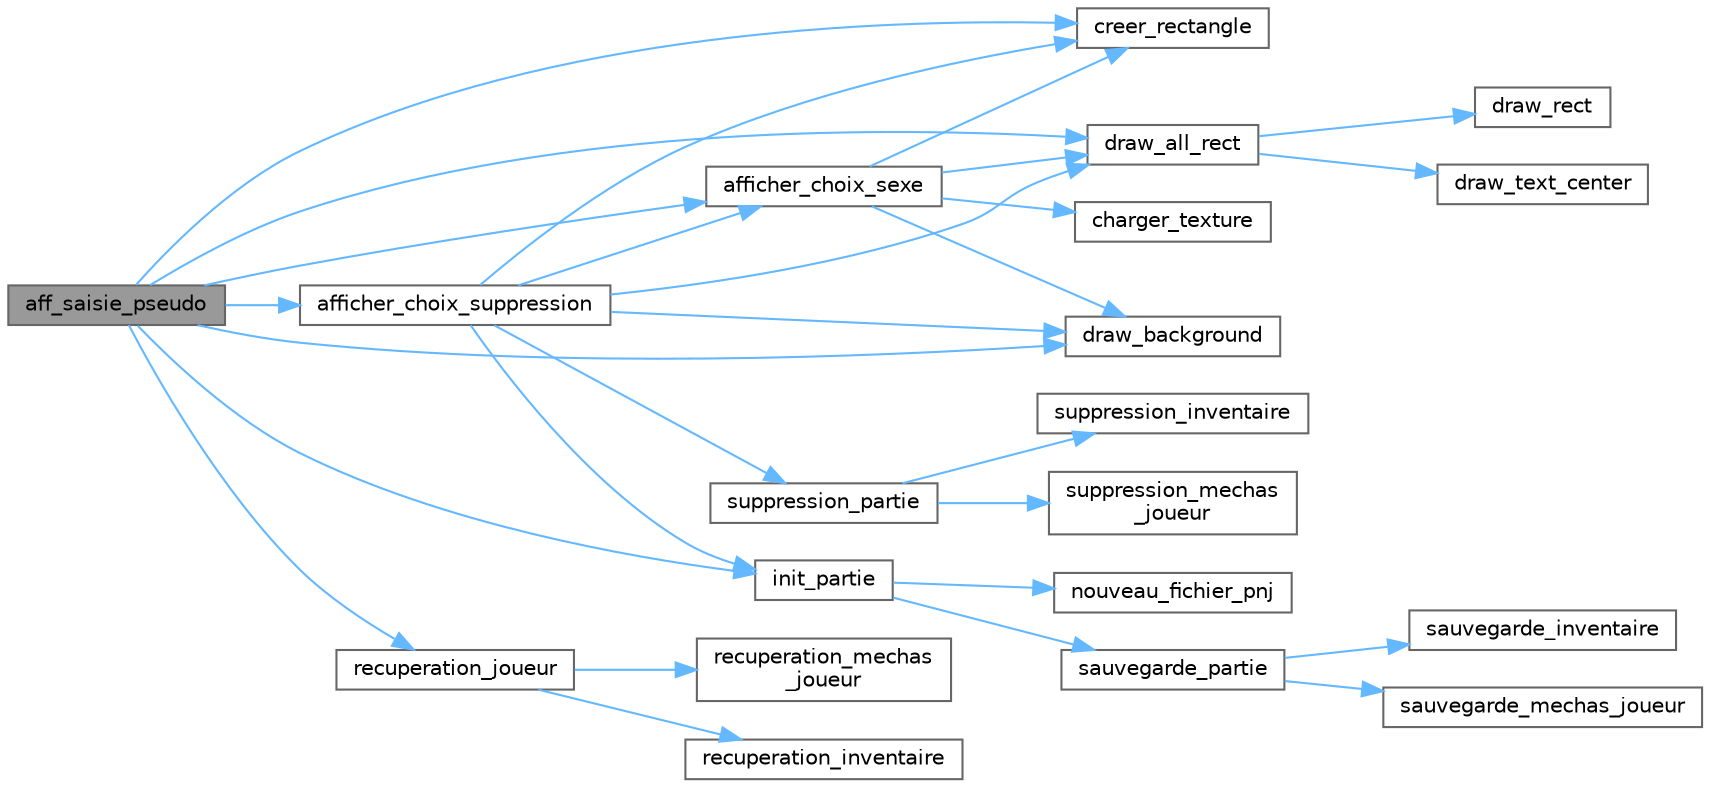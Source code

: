 digraph "aff_saisie_pseudo"
{
 // LATEX_PDF_SIZE
  bgcolor="transparent";
  edge [fontname=Helvetica,fontsize=10,labelfontname=Helvetica,labelfontsize=10];
  node [fontname=Helvetica,fontsize=10,shape=box,height=0.2,width=0.4];
  rankdir="LR";
  Node1 [id="Node000001",label="aff_saisie_pseudo",height=0.2,width=0.4,color="gray40", fillcolor="grey60", style="filled", fontcolor="black",tooltip="Affiche un écran permettant au joueur de saisir son pseudo et de démarrer une partie."];
  Node1 -> Node2 [id="edge1_Node000001_Node000002",color="steelblue1",style="solid",tooltip=" "];
  Node2 [id="Node000002",label="afficher_choix_sexe",height=0.2,width=0.4,color="grey40", fillcolor="white", style="filled",URL="$menu_8c.html#aa1f62d5ef2922f420fba49063416f5ab",tooltip="Affiche un écran permettant au joueur de choisir son sexe (Masculin ou Féminin)."];
  Node2 -> Node3 [id="edge2_Node000002_Node000003",color="steelblue1",style="solid",tooltip=" "];
  Node3 [id="Node000003",label="charger_texture",height=0.2,width=0.4,color="grey40", fillcolor="white", style="filled",URL="$menu_8c.html#a18a2045c75cbd09addc1567af7adc09d",tooltip="Charge une image depuis un fichier et la convertit en texture SDL."];
  Node2 -> Node4 [id="edge3_Node000002_Node000004",color="steelblue1",style="solid",tooltip=" "];
  Node4 [id="Node000004",label="creer_rectangle",height=0.2,width=0.4,color="grey40", fillcolor="white", style="filled",URL="$affichage_8c.html#a7290dad76779d8dd7f48366a16812be8",tooltip="Initialise un rectangle avec ses dimensions, sa couleur et un texte optionnel."];
  Node2 -> Node5 [id="edge4_Node000002_Node000005",color="steelblue1",style="solid",tooltip=" "];
  Node5 [id="Node000005",label="draw_all_rect",height=0.2,width=0.4,color="grey40", fillcolor="white", style="filled",URL="$affichage_8c.html#a4f7e45e8554e8971bdba352cf9838405",tooltip="Dessine plusieurs rectangles avec leurs textes centrés."];
  Node5 -> Node6 [id="edge5_Node000005_Node000006",color="steelblue1",style="solid",tooltip=" "];
  Node6 [id="Node000006",label="draw_rect",height=0.2,width=0.4,color="grey40", fillcolor="white", style="filled",URL="$affichage_8c.html#ab542b24175a0231f8530346fc8ab790f",tooltip="Dessine un rectangle coloré et son texte associé si présent."];
  Node5 -> Node7 [id="edge6_Node000005_Node000007",color="steelblue1",style="solid",tooltip=" "];
  Node7 [id="Node000007",label="draw_text_center",height=0.2,width=0.4,color="grey40", fillcolor="white", style="filled",URL="$affichage_8c.html#a390da1c2cd15fd5355de26bd34b3d3dc",tooltip="Dessine du texte centré dans un rectangle, ligne par ligne si nécessaire."];
  Node2 -> Node8 [id="edge7_Node000002_Node000008",color="steelblue1",style="solid",tooltip=" "];
  Node8 [id="Node000008",label="draw_background",height=0.2,width=0.4,color="grey40", fillcolor="white", style="filled",URL="$affichage_8c.html#a3d385ca0396c4c2b3001371505a410e4",tooltip="Affiche l'arrière-plan (background) actuel du jeu."];
  Node1 -> Node9 [id="edge8_Node000001_Node000009",color="steelblue1",style="solid",tooltip=" "];
  Node9 [id="Node000009",label="afficher_choix_suppression",height=0.2,width=0.4,color="grey40", fillcolor="white", style="filled",URL="$menu_8c.html#a72fbd3d776a9a4447c7448b1a8308137",tooltip="Affiche un écran permettant au joueur de choisir entre reprendre, recommencer ou retourner en arrière..."];
  Node9 -> Node2 [id="edge9_Node000009_Node000002",color="steelblue1",style="solid",tooltip=" "];
  Node9 -> Node4 [id="edge10_Node000009_Node000004",color="steelblue1",style="solid",tooltip=" "];
  Node9 -> Node5 [id="edge11_Node000009_Node000005",color="steelblue1",style="solid",tooltip=" "];
  Node9 -> Node8 [id="edge12_Node000009_Node000008",color="steelblue1",style="solid",tooltip=" "];
  Node9 -> Node10 [id="edge13_Node000009_Node000010",color="steelblue1",style="solid",tooltip=" "];
  Node10 [id="Node000010",label="init_partie",height=0.2,width=0.4,color="grey40", fillcolor="white", style="filled",URL="$sauv_8c.html#a72f7ea1b998d9c8d83135418b440260c",tooltip="Initialise une nouvelle partie avec les paramètres par défaut pour un joueur."];
  Node10 -> Node11 [id="edge14_Node000010_Node000011",color="steelblue1",style="solid",tooltip=" "];
  Node11 [id="Node000011",label="nouveau_fichier_pnj",height=0.2,width=0.4,color="grey40", fillcolor="white", style="filled",URL="$sauv_8c.html#aec5928f1d3393d66b9df8e4066b8d8da",tooltip="Crée un nouveau fichier personnalisé des PNJs basé sur un modèle initial."];
  Node10 -> Node12 [id="edge15_Node000010_Node000012",color="steelblue1",style="solid",tooltip=" "];
  Node12 [id="Node000012",label="sauvegarde_partie",height=0.2,width=0.4,color="grey40", fillcolor="white", style="filled",URL="$sauv_8c.html#a68cba593cfe77461f153f38b2a08a374",tooltip="Sauvegarde l'état global d'une partie d'un joueur dans plusieurs fichiers CSV."];
  Node12 -> Node13 [id="edge16_Node000012_Node000013",color="steelblue1",style="solid",tooltip=" "];
  Node13 [id="Node000013",label="sauvegarde_inventaire",height=0.2,width=0.4,color="grey40", fillcolor="white", style="filled",URL="$sauv_8c.html#ab8195ddd8dbc45661b6c79de94f968e7",tooltip="Sauvegarde les données de l'inventaire d'un joueur (ou PNJ) dans un fichier CSV."];
  Node12 -> Node14 [id="edge17_Node000012_Node000014",color="steelblue1",style="solid",tooltip=" "];
  Node14 [id="Node000014",label="sauvegarde_mechas_joueur",height=0.2,width=0.4,color="grey40", fillcolor="white", style="filled",URL="$sauv_8c.html#a48e80e16d5df5b56d2279ae7c965bb71",tooltip="Sauvegarde l'équipe de Mechas d'un joueur dans un fichier CSV."];
  Node9 -> Node15 [id="edge18_Node000009_Node000015",color="steelblue1",style="solid",tooltip=" "];
  Node15 [id="Node000015",label="suppression_partie",height=0.2,width=0.4,color="grey40", fillcolor="white", style="filled",URL="$sauv_8c.html#a3748382cfddb2c574b37de5987534cea",tooltip="Supprime définitivement toutes les données d'une partie d'un joueur depuis les fichiers CSV."];
  Node15 -> Node16 [id="edge19_Node000015_Node000016",color="steelblue1",style="solid",tooltip=" "];
  Node16 [id="Node000016",label="suppression_inventaire",height=0.2,width=0.4,color="grey40", fillcolor="white", style="filled",URL="$sauv_8c.html#a020e784ece3effc4c331f7955d822f1e",tooltip="Supprime l'entrée d'un inventaire associé à un joueur (ou PNJ) d'un fichier CSV."];
  Node15 -> Node17 [id="edge20_Node000015_Node000017",color="steelblue1",style="solid",tooltip=" "];
  Node17 [id="Node000017",label="suppression_mechas\l_joueur",height=0.2,width=0.4,color="grey40", fillcolor="white", style="filled",URL="$sauv_8c.html#accca901359a4eafa002b577efb20fff1",tooltip="Supprime toutes les entrées associées aux Mechas d'un joueur dans un fichier CSV."];
  Node1 -> Node4 [id="edge21_Node000001_Node000004",color="steelblue1",style="solid",tooltip=" "];
  Node1 -> Node5 [id="edge22_Node000001_Node000005",color="steelblue1",style="solid",tooltip=" "];
  Node1 -> Node8 [id="edge23_Node000001_Node000008",color="steelblue1",style="solid",tooltip=" "];
  Node1 -> Node10 [id="edge24_Node000001_Node000010",color="steelblue1",style="solid",tooltip=" "];
  Node1 -> Node18 [id="edge25_Node000001_Node000018",color="steelblue1",style="solid",tooltip=" "];
  Node18 [id="Node000018",label="recuperation_joueur",height=0.2,width=0.4,color="grey40", fillcolor="white", style="filled",URL="$sauv_8c.html#a27e4df079f565f0ca025fea8e134b47e",tooltip="Récupère les données d'une partie sauvegardée pour un joueur donné depuis un fichier CSV."];
  Node18 -> Node19 [id="edge26_Node000018_Node000019",color="steelblue1",style="solid",tooltip=" "];
  Node19 [id="Node000019",label="recuperation_inventaire",height=0.2,width=0.4,color="grey40", fillcolor="white", style="filled",URL="$sauv_8c.html#a5df71d1ff822e93d595691020a67fcac",tooltip="Récupère les données de l'inventaire d'un joueur ou d'un PNJ depuis un fichier CSV."];
  Node18 -> Node20 [id="edge27_Node000018_Node000020",color="steelblue1",style="solid",tooltip=" "];
  Node20 [id="Node000020",label="recuperation_mechas\l_joueur",height=0.2,width=0.4,color="grey40", fillcolor="white", style="filled",URL="$sauv_8c.html#a163544a5ed388ef250c2b5402fd1c552",tooltip="Récupère l'équipe de Mechas d'un joueur à partir d'un fichier CSV."];
}
